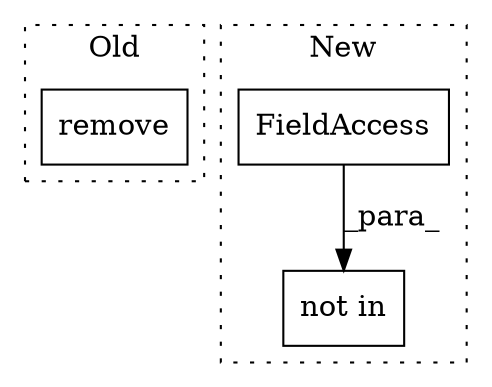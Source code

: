 digraph G {
subgraph cluster0 {
1 [label="remove" a="32" s="16600,16610" l="7,1" shape="box"];
label = "Old";
style="dotted";
}
subgraph cluster1 {
2 [label="not in" a="108" s="14791" l="41" shape="box"];
3 [label="FieldAccess" a="22" s="14813" l="19" shape="box"];
label = "New";
style="dotted";
}
3 -> 2 [label="_para_"];
}